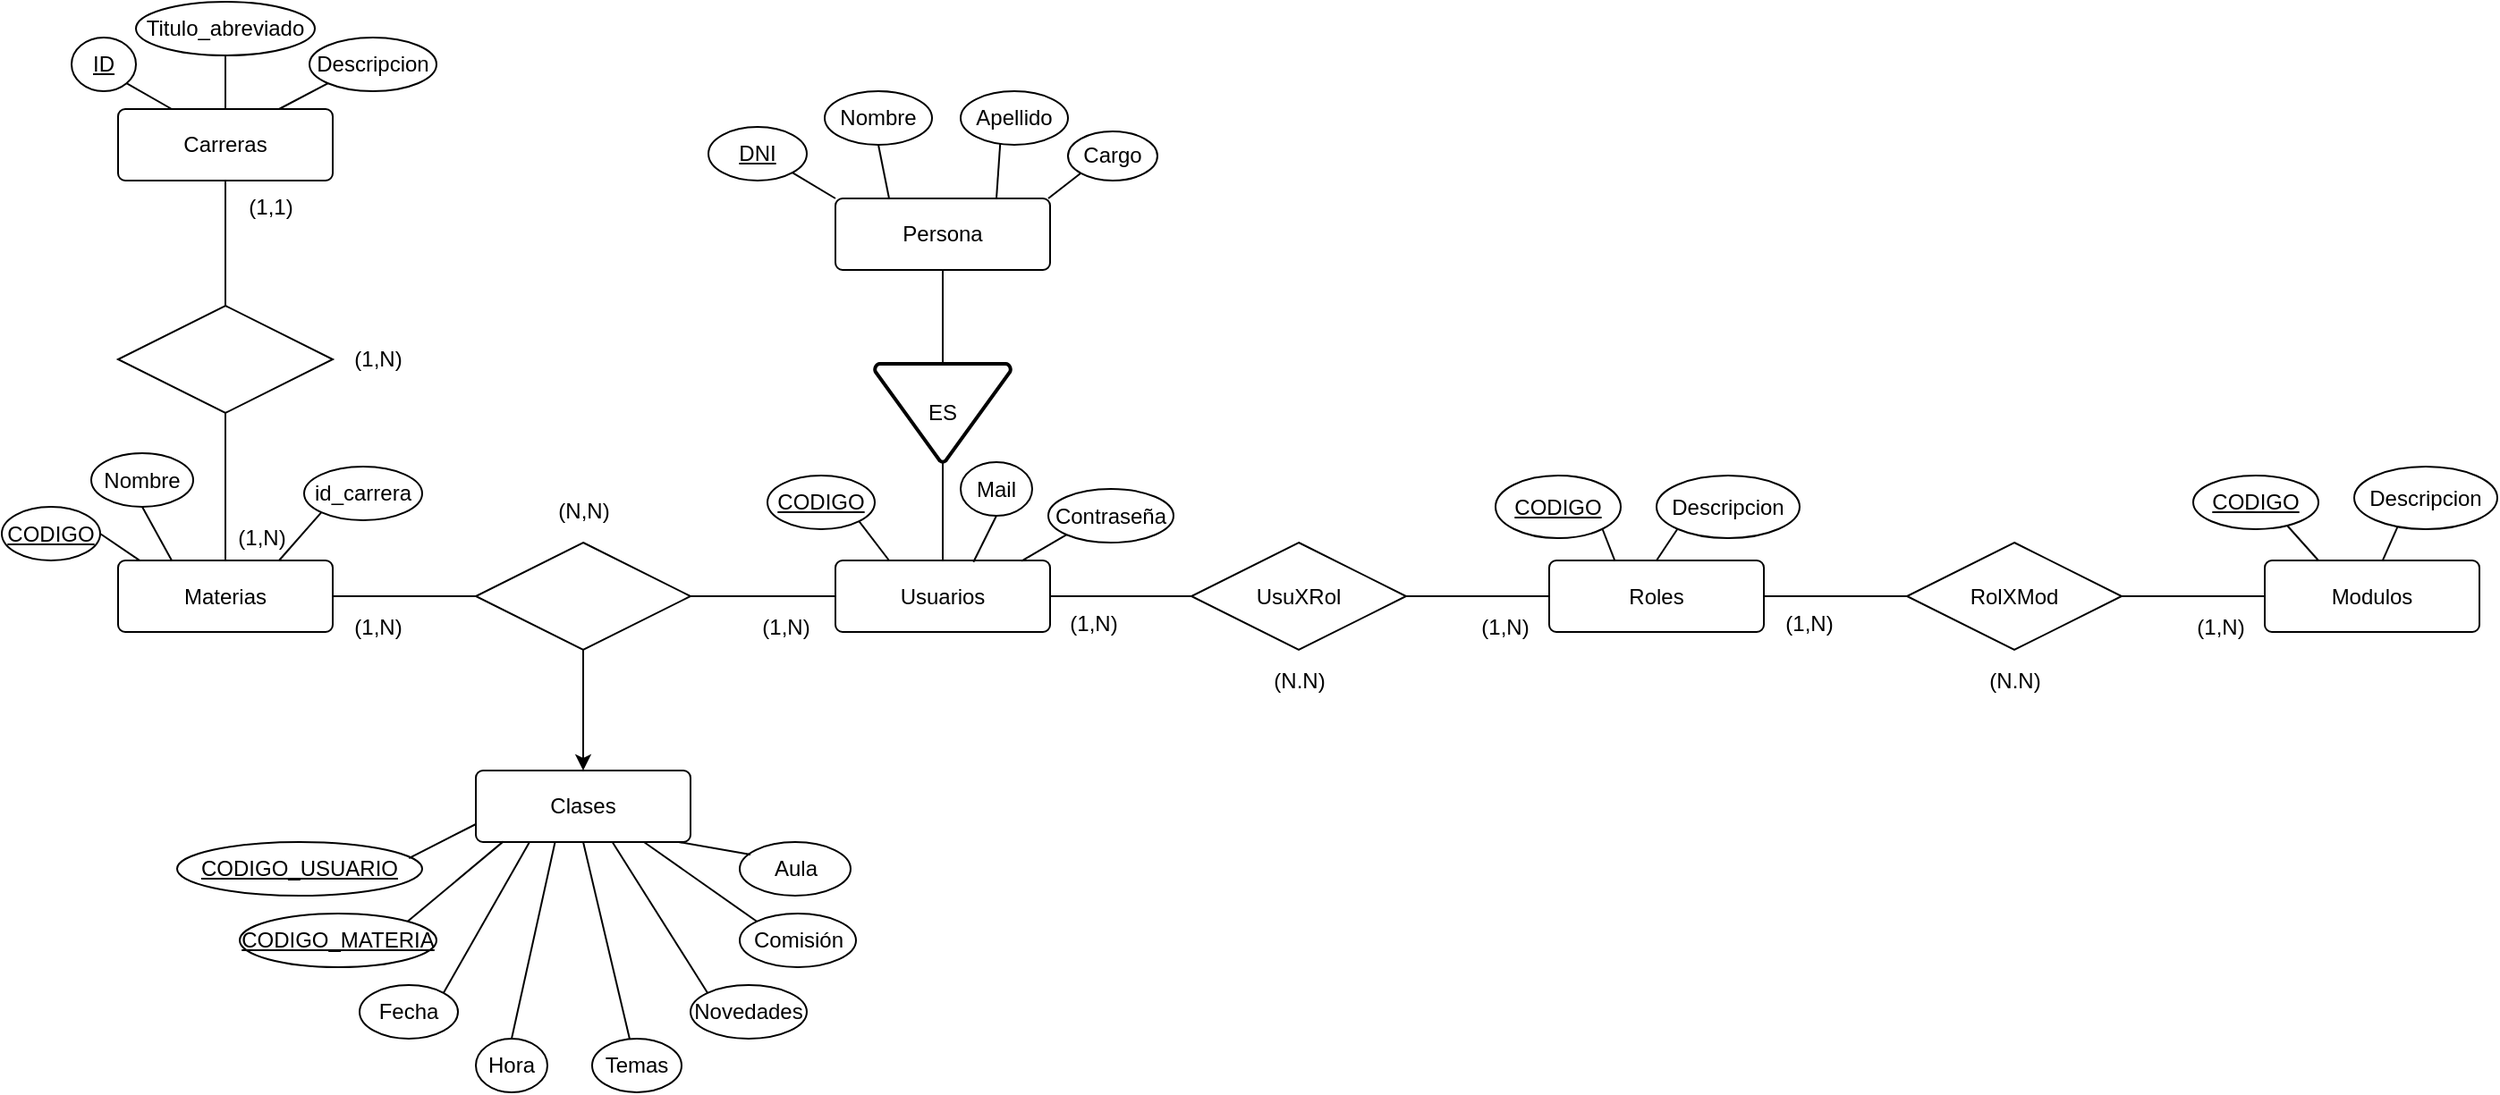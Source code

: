 <mxfile version="22.0.3" type="device">
  <diagram name="Página-1" id="dLSwd7cAOcYwAjb6rLxS">
    <mxGraphModel dx="1461" dy="622" grid="1" gridSize="10" guides="1" tooltips="1" connect="1" arrows="1" fold="1" page="1" pageScale="1" pageWidth="827" pageHeight="1169" math="0" shadow="0">
      <root>
        <mxCell id="0" />
        <mxCell id="1" parent="0" />
        <mxCell id="PMqnE4ja0fSdaOJwFotB-1" value="Materias" style="rounded=1;arcSize=10;whiteSpace=wrap;html=1;align=center;" parent="1" vertex="1">
          <mxGeometry x="185" y="572.5" width="120" height="40" as="geometry" />
        </mxCell>
        <mxCell id="PMqnE4ja0fSdaOJwFotB-2" value="Persona" style="rounded=1;arcSize=10;whiteSpace=wrap;html=1;align=center;" parent="1" vertex="1">
          <mxGeometry x="586" y="370" width="120" height="40" as="geometry" />
        </mxCell>
        <mxCell id="PMqnE4ja0fSdaOJwFotB-3" value="Usuarios" style="rounded=1;arcSize=10;whiteSpace=wrap;html=1;align=center;" parent="1" vertex="1">
          <mxGeometry x="586" y="572.5" width="120" height="40" as="geometry" />
        </mxCell>
        <mxCell id="PMqnE4ja0fSdaOJwFotB-4" value="UsuXRol" style="shape=rhombus;perimeter=rhombusPerimeter;whiteSpace=wrap;html=1;align=center;" parent="1" vertex="1">
          <mxGeometry x="785" y="562.5" width="120" height="60" as="geometry" />
        </mxCell>
        <mxCell id="PMqnE4ja0fSdaOJwFotB-9" value="" style="shape=rhombus;perimeter=rhombusPerimeter;whiteSpace=wrap;html=1;align=center;" parent="1" vertex="1">
          <mxGeometry x="185" y="430" width="120" height="60" as="geometry" />
        </mxCell>
        <mxCell id="PMqnE4ja0fSdaOJwFotB-12" value="Clases" style="rounded=1;arcSize=10;whiteSpace=wrap;html=1;align=center;" parent="1" vertex="1">
          <mxGeometry x="385" y="690" width="120" height="40" as="geometry" />
        </mxCell>
        <mxCell id="PMqnE4ja0fSdaOJwFotB-18" value="DNI" style="ellipse;whiteSpace=wrap;html=1;align=center;fontStyle=4;" parent="1" vertex="1">
          <mxGeometry x="515" y="330" width="55" height="30" as="geometry" />
        </mxCell>
        <mxCell id="PMqnE4ja0fSdaOJwFotB-23" value="CODIGO" style="ellipse;whiteSpace=wrap;html=1;align=center;fontStyle=4;" parent="1" vertex="1">
          <mxGeometry x="548" y="525" width="60" height="30" as="geometry" />
        </mxCell>
        <mxCell id="PMqnE4ja0fSdaOJwFotB-24" value="Nombre" style="ellipse;whiteSpace=wrap;html=1;align=center;" parent="1" vertex="1">
          <mxGeometry x="580" y="310" width="60" height="30" as="geometry" />
        </mxCell>
        <mxCell id="PMqnE4ja0fSdaOJwFotB-25" value="Apellido" style="ellipse;whiteSpace=wrap;html=1;align=center;" parent="1" vertex="1">
          <mxGeometry x="656" y="310" width="60" height="30" as="geometry" />
        </mxCell>
        <mxCell id="PMqnE4ja0fSdaOJwFotB-26" value="Mail" style="ellipse;whiteSpace=wrap;html=1;align=center;" parent="1" vertex="1">
          <mxGeometry x="656" y="517.5" width="40" height="30" as="geometry" />
        </mxCell>
        <mxCell id="PMqnE4ja0fSdaOJwFotB-27" value="Contraseña" style="ellipse;whiteSpace=wrap;html=1;align=center;" parent="1" vertex="1">
          <mxGeometry x="705" y="532.5" width="70" height="30" as="geometry" />
        </mxCell>
        <mxCell id="PMqnE4ja0fSdaOJwFotB-28" value="Nombre" style="ellipse;whiteSpace=wrap;html=1;align=center;" parent="1" vertex="1">
          <mxGeometry x="170" y="512.5" width="57" height="30" as="geometry" />
        </mxCell>
        <mxCell id="PMqnE4ja0fSdaOJwFotB-29" value="CODIGO" style="ellipse;whiteSpace=wrap;html=1;align=center;fontStyle=4;" parent="1" vertex="1">
          <mxGeometry x="120" y="542.5" width="55" height="30" as="geometry" />
        </mxCell>
        <mxCell id="PMqnE4ja0fSdaOJwFotB-30" value="id_carrera" style="ellipse;whiteSpace=wrap;html=1;align=center;" parent="1" vertex="1">
          <mxGeometry x="289" y="520" width="66" height="30" as="geometry" />
        </mxCell>
        <mxCell id="PMqnE4ja0fSdaOJwFotB-31" value="CODIGO_USUARIO" style="ellipse;whiteSpace=wrap;html=1;align=center;fontStyle=4;" parent="1" vertex="1">
          <mxGeometry x="218" y="730" width="137" height="30" as="geometry" />
        </mxCell>
        <mxCell id="PMqnE4ja0fSdaOJwFotB-32" value="CODIGO_MATERIA" style="ellipse;whiteSpace=wrap;html=1;align=center;fontStyle=4;" parent="1" vertex="1">
          <mxGeometry x="253" y="770" width="110" height="30" as="geometry" />
        </mxCell>
        <mxCell id="PMqnE4ja0fSdaOJwFotB-33" value="Fecha" style="ellipse;whiteSpace=wrap;html=1;align=center;" parent="1" vertex="1">
          <mxGeometry x="320" y="810" width="55" height="30" as="geometry" />
        </mxCell>
        <mxCell id="PMqnE4ja0fSdaOJwFotB-34" value="Hora" style="ellipse;whiteSpace=wrap;html=1;align=center;" parent="1" vertex="1">
          <mxGeometry x="385" y="840" width="40" height="30" as="geometry" />
        </mxCell>
        <mxCell id="PMqnE4ja0fSdaOJwFotB-35" value="Temas" style="ellipse;whiteSpace=wrap;html=1;align=center;" parent="1" vertex="1">
          <mxGeometry x="450" y="840" width="50" height="30" as="geometry" />
        </mxCell>
        <mxCell id="PMqnE4ja0fSdaOJwFotB-125" style="edgeStyle=orthogonalEdgeStyle;rounded=0;orthogonalLoop=1;jettySize=auto;html=1;exitX=0.5;exitY=1;exitDx=0;exitDy=0;entryX=0.5;entryY=0;entryDx=0;entryDy=0;" parent="1" source="PMqnE4ja0fSdaOJwFotB-56" target="PMqnE4ja0fSdaOJwFotB-12" edge="1">
          <mxGeometry relative="1" as="geometry" />
        </mxCell>
        <mxCell id="PMqnE4ja0fSdaOJwFotB-56" value="" style="shape=rhombus;perimeter=rhombusPerimeter;whiteSpace=wrap;html=1;align=center;" parent="1" vertex="1">
          <mxGeometry x="385" y="562.5" width="120" height="60" as="geometry" />
        </mxCell>
        <mxCell id="PMqnE4ja0fSdaOJwFotB-57" value="Carreras" style="rounded=1;arcSize=10;whiteSpace=wrap;html=1;align=center;" parent="1" vertex="1">
          <mxGeometry x="185" y="320" width="120" height="40" as="geometry" />
        </mxCell>
        <mxCell id="PMqnE4ja0fSdaOJwFotB-65" value="Cargo" style="ellipse;whiteSpace=wrap;html=1;align=center;" parent="1" vertex="1">
          <mxGeometry x="716" y="332.5" width="50" height="27.5" as="geometry" />
        </mxCell>
        <mxCell id="PMqnE4ja0fSdaOJwFotB-69" value="ID" style="ellipse;whiteSpace=wrap;html=1;align=center;fontStyle=4;" parent="1" vertex="1">
          <mxGeometry x="159" y="280" width="36" height="30" as="geometry" />
        </mxCell>
        <mxCell id="PMqnE4ja0fSdaOJwFotB-70" value="Titulo_abreviado" style="ellipse;whiteSpace=wrap;html=1;align=center;" parent="1" vertex="1">
          <mxGeometry x="195" y="260" width="100" height="30" as="geometry" />
        </mxCell>
        <mxCell id="PMqnE4ja0fSdaOJwFotB-71" value="Descripcion" style="ellipse;whiteSpace=wrap;html=1;align=center;" parent="1" vertex="1">
          <mxGeometry x="292" y="280" width="71" height="30" as="geometry" />
        </mxCell>
        <mxCell id="PMqnE4ja0fSdaOJwFotB-75" value="Comisión" style="ellipse;whiteSpace=wrap;html=1;align=center;" parent="1" vertex="1">
          <mxGeometry x="532.5" y="770" width="65" height="30" as="geometry" />
        </mxCell>
        <mxCell id="PMqnE4ja0fSdaOJwFotB-80" value="RolXMod" style="shape=rhombus;perimeter=rhombusPerimeter;whiteSpace=wrap;html=1;align=center;" parent="1" vertex="1">
          <mxGeometry x="1185" y="562.5" width="120" height="60" as="geometry" />
        </mxCell>
        <mxCell id="PMqnE4ja0fSdaOJwFotB-92" value="ES" style="strokeWidth=2;html=1;shape=mxgraph.flowchart.merge_or_storage;whiteSpace=wrap;" parent="1" vertex="1">
          <mxGeometry x="608" y="462.5" width="76" height="55" as="geometry" />
        </mxCell>
        <mxCell id="PMqnE4ja0fSdaOJwFotB-93" value="" style="endArrow=none;html=1;rounded=0;exitX=0.5;exitY=1;exitDx=0;exitDy=0;entryX=0.5;entryY=0;entryDx=0;entryDy=0;entryPerimeter=0;" parent="1" source="PMqnE4ja0fSdaOJwFotB-2" target="PMqnE4ja0fSdaOJwFotB-92" edge="1">
          <mxGeometry relative="1" as="geometry">
            <mxPoint x="735" y="490" as="sourcePoint" />
            <mxPoint x="895" y="490" as="targetPoint" />
          </mxGeometry>
        </mxCell>
        <mxCell id="PMqnE4ja0fSdaOJwFotB-94" value="" style="endArrow=none;html=1;rounded=0;exitX=0.5;exitY=1;exitDx=0;exitDy=0;entryX=0.5;entryY=0;entryDx=0;entryDy=0;exitPerimeter=0;" parent="1" source="PMqnE4ja0fSdaOJwFotB-92" target="PMqnE4ja0fSdaOJwFotB-3" edge="1">
          <mxGeometry relative="1" as="geometry">
            <mxPoint x="656" y="420" as="sourcePoint" />
            <mxPoint x="656" y="495" as="targetPoint" />
          </mxGeometry>
        </mxCell>
        <mxCell id="PMqnE4ja0fSdaOJwFotB-95" value="Roles" style="rounded=1;arcSize=10;whiteSpace=wrap;html=1;align=center;" parent="1" vertex="1">
          <mxGeometry x="985" y="572.5" width="120" height="40" as="geometry" />
        </mxCell>
        <mxCell id="PMqnE4ja0fSdaOJwFotB-96" value="" style="endArrow=none;html=1;rounded=0;exitX=1;exitY=0.5;exitDx=0;exitDy=0;entryX=0;entryY=0.5;entryDx=0;entryDy=0;" parent="1" source="PMqnE4ja0fSdaOJwFotB-3" target="PMqnE4ja0fSdaOJwFotB-4" edge="1">
          <mxGeometry relative="1" as="geometry">
            <mxPoint x="755" y="690" as="sourcePoint" />
            <mxPoint x="915" y="690" as="targetPoint" />
          </mxGeometry>
        </mxCell>
        <mxCell id="PMqnE4ja0fSdaOJwFotB-97" value="" style="endArrow=none;html=1;rounded=0;exitX=1;exitY=0.5;exitDx=0;exitDy=0;entryX=0;entryY=0.5;entryDx=0;entryDy=0;" parent="1" source="PMqnE4ja0fSdaOJwFotB-4" target="PMqnE4ja0fSdaOJwFotB-95" edge="1">
          <mxGeometry relative="1" as="geometry">
            <mxPoint x="716" y="603" as="sourcePoint" />
            <mxPoint x="875" y="603" as="targetPoint" />
          </mxGeometry>
        </mxCell>
        <mxCell id="PMqnE4ja0fSdaOJwFotB-98" value="(1,N)" style="text;html=1;align=center;verticalAlign=middle;resizable=0;points=[];autosize=1;strokeColor=none;fillColor=none;" parent="1" vertex="1">
          <mxGeometry x="705" y="592.5" width="50" height="30" as="geometry" />
        </mxCell>
        <mxCell id="PMqnE4ja0fSdaOJwFotB-99" value="(1,N)" style="text;html=1;align=center;verticalAlign=middle;resizable=0;points=[];autosize=1;strokeColor=none;fillColor=none;" parent="1" vertex="1">
          <mxGeometry x="935" y="595" width="50" height="30" as="geometry" />
        </mxCell>
        <mxCell id="PMqnE4ja0fSdaOJwFotB-100" value="(N.N)" style="text;html=1;align=center;verticalAlign=middle;resizable=0;points=[];autosize=1;strokeColor=none;fillColor=none;" parent="1" vertex="1">
          <mxGeometry x="820" y="625" width="50" height="30" as="geometry" />
        </mxCell>
        <mxCell id="PMqnE4ja0fSdaOJwFotB-101" value="CODIGO" style="ellipse;whiteSpace=wrap;html=1;align=center;fontStyle=4;" parent="1" vertex="1">
          <mxGeometry x="955" y="525" width="70" height="35" as="geometry" />
        </mxCell>
        <mxCell id="PMqnE4ja0fSdaOJwFotB-102" value="Descripcion" style="ellipse;whiteSpace=wrap;html=1;align=center;" parent="1" vertex="1">
          <mxGeometry x="1045" y="525" width="80" height="35" as="geometry" />
        </mxCell>
        <mxCell id="PMqnE4ja0fSdaOJwFotB-103" value="Modulos" style="rounded=1;arcSize=10;whiteSpace=wrap;html=1;align=center;" parent="1" vertex="1">
          <mxGeometry x="1385" y="572.5" width="120" height="40" as="geometry" />
        </mxCell>
        <mxCell id="PMqnE4ja0fSdaOJwFotB-104" value="" style="endArrow=none;html=1;rounded=0;exitX=1;exitY=0.5;exitDx=0;exitDy=0;entryX=0;entryY=0.5;entryDx=0;entryDy=0;" parent="1" source="PMqnE4ja0fSdaOJwFotB-95" target="PMqnE4ja0fSdaOJwFotB-80" edge="1">
          <mxGeometry relative="1" as="geometry">
            <mxPoint x="915" y="603" as="sourcePoint" />
            <mxPoint x="995" y="603" as="targetPoint" />
          </mxGeometry>
        </mxCell>
        <mxCell id="PMqnE4ja0fSdaOJwFotB-105" value="" style="endArrow=none;html=1;rounded=0;exitX=1;exitY=0.5;exitDx=0;exitDy=0;entryX=0;entryY=0.5;entryDx=0;entryDy=0;" parent="1" source="PMqnE4ja0fSdaOJwFotB-80" target="PMqnE4ja0fSdaOJwFotB-103" edge="1">
          <mxGeometry relative="1" as="geometry">
            <mxPoint x="1115" y="603" as="sourcePoint" />
            <mxPoint x="1195" y="603" as="targetPoint" />
          </mxGeometry>
        </mxCell>
        <mxCell id="PMqnE4ja0fSdaOJwFotB-106" value="(1,N)" style="text;html=1;align=center;verticalAlign=middle;resizable=0;points=[];autosize=1;strokeColor=none;fillColor=none;" parent="1" vertex="1">
          <mxGeometry x="1105" y="592.5" width="50" height="30" as="geometry" />
        </mxCell>
        <mxCell id="PMqnE4ja0fSdaOJwFotB-107" value="(1,N)" style="text;html=1;align=center;verticalAlign=middle;resizable=0;points=[];autosize=1;strokeColor=none;fillColor=none;" parent="1" vertex="1">
          <mxGeometry x="1335" y="595" width="50" height="30" as="geometry" />
        </mxCell>
        <mxCell id="PMqnE4ja0fSdaOJwFotB-108" value="(N.N)" style="text;html=1;align=center;verticalAlign=middle;resizable=0;points=[];autosize=1;strokeColor=none;fillColor=none;" parent="1" vertex="1">
          <mxGeometry x="1220" y="625" width="50" height="30" as="geometry" />
        </mxCell>
        <mxCell id="PMqnE4ja0fSdaOJwFotB-109" value="CODIGO" style="ellipse;whiteSpace=wrap;html=1;align=center;fontStyle=4;" parent="1" vertex="1">
          <mxGeometry x="1345" y="525" width="70" height="30" as="geometry" />
        </mxCell>
        <mxCell id="PMqnE4ja0fSdaOJwFotB-110" value="Descripcion" style="ellipse;whiteSpace=wrap;html=1;align=center;" parent="1" vertex="1">
          <mxGeometry x="1435" y="520" width="80" height="35" as="geometry" />
        </mxCell>
        <mxCell id="PMqnE4ja0fSdaOJwFotB-118" value="" style="endArrow=none;html=1;rounded=0;exitX=0;exitY=0.5;exitDx=0;exitDy=0;entryX=1;entryY=0.5;entryDx=0;entryDy=0;" parent="1" source="PMqnE4ja0fSdaOJwFotB-3" target="PMqnE4ja0fSdaOJwFotB-56" edge="1">
          <mxGeometry relative="1" as="geometry">
            <mxPoint x="656" y="527" as="sourcePoint" />
            <mxPoint x="656" y="582" as="targetPoint" />
          </mxGeometry>
        </mxCell>
        <mxCell id="PMqnE4ja0fSdaOJwFotB-119" value="" style="endArrow=none;html=1;rounded=0;entryX=1;entryY=0.5;entryDx=0;entryDy=0;exitX=0;exitY=0.5;exitDx=0;exitDy=0;" parent="1" source="PMqnE4ja0fSdaOJwFotB-56" target="PMqnE4ja0fSdaOJwFotB-1" edge="1">
          <mxGeometry relative="1" as="geometry">
            <mxPoint x="385" y="640" as="sourcePoint" />
            <mxPoint x="515" y="602" as="targetPoint" />
          </mxGeometry>
        </mxCell>
        <mxCell id="PMqnE4ja0fSdaOJwFotB-126" value="" style="endArrow=none;html=1;rounded=0;exitX=1;exitY=0.5;exitDx=0;exitDy=0;entryX=0.103;entryY=0.004;entryDx=0;entryDy=0;entryPerimeter=0;" parent="1" source="PMqnE4ja0fSdaOJwFotB-29" target="PMqnE4ja0fSdaOJwFotB-1" edge="1">
          <mxGeometry relative="1" as="geometry">
            <mxPoint x="185" y="670" as="sourcePoint" />
            <mxPoint x="345" y="670" as="targetPoint" />
          </mxGeometry>
        </mxCell>
        <mxCell id="PMqnE4ja0fSdaOJwFotB-127" value="" style="endArrow=none;html=1;rounded=0;exitX=0.5;exitY=1;exitDx=0;exitDy=0;entryX=0.25;entryY=0;entryDx=0;entryDy=0;" parent="1" source="PMqnE4ja0fSdaOJwFotB-28" target="PMqnE4ja0fSdaOJwFotB-1" edge="1">
          <mxGeometry relative="1" as="geometry">
            <mxPoint x="185" y="568" as="sourcePoint" />
            <mxPoint x="198" y="584" as="targetPoint" />
          </mxGeometry>
        </mxCell>
        <mxCell id="PMqnE4ja0fSdaOJwFotB-128" value="" style="endArrow=none;html=1;rounded=0;exitX=0;exitY=1;exitDx=0;exitDy=0;entryX=0.75;entryY=0;entryDx=0;entryDy=0;" parent="1" source="PMqnE4ja0fSdaOJwFotB-30" target="PMqnE4ja0fSdaOJwFotB-1" edge="1">
          <mxGeometry relative="1" as="geometry">
            <mxPoint x="224" y="548" as="sourcePoint" />
            <mxPoint x="225" y="583" as="targetPoint" />
          </mxGeometry>
        </mxCell>
        <mxCell id="PMqnE4ja0fSdaOJwFotB-130" value="" style="endArrow=none;html=1;rounded=0;exitX=1;exitY=1;exitDx=0;exitDy=0;entryX=0.25;entryY=0;entryDx=0;entryDy=0;" parent="1" source="PMqnE4ja0fSdaOJwFotB-69" target="PMqnE4ja0fSdaOJwFotB-57" edge="1">
          <mxGeometry relative="1" as="geometry">
            <mxPoint x="195" y="290" as="sourcePoint" />
            <mxPoint x="355" y="290" as="targetPoint" />
          </mxGeometry>
        </mxCell>
        <mxCell id="PMqnE4ja0fSdaOJwFotB-131" value="" style="endArrow=none;html=1;rounded=0;exitX=0.5;exitY=1;exitDx=0;exitDy=0;entryX=0.5;entryY=0;entryDx=0;entryDy=0;" parent="1" source="PMqnE4ja0fSdaOJwFotB-70" target="PMqnE4ja0fSdaOJwFotB-57" edge="1">
          <mxGeometry relative="1" as="geometry">
            <mxPoint x="190" y="316" as="sourcePoint" />
            <mxPoint x="201" y="331" as="targetPoint" />
          </mxGeometry>
        </mxCell>
        <mxCell id="PMqnE4ja0fSdaOJwFotB-132" value="" style="endArrow=none;html=1;rounded=0;exitX=0;exitY=1;exitDx=0;exitDy=0;entryX=0.75;entryY=0;entryDx=0;entryDy=0;" parent="1" source="PMqnE4ja0fSdaOJwFotB-71" target="PMqnE4ja0fSdaOJwFotB-57" edge="1">
          <mxGeometry relative="1" as="geometry">
            <mxPoint x="297.769" y="301.99" as="sourcePoint" />
            <mxPoint x="255" y="330" as="targetPoint" />
          </mxGeometry>
        </mxCell>
        <mxCell id="PMqnE4ja0fSdaOJwFotB-133" value="" style="endArrow=none;html=1;rounded=0;exitX=0.5;exitY=1;exitDx=0;exitDy=0;entryX=0.5;entryY=0;entryDx=0;entryDy=0;" parent="1" source="PMqnE4ja0fSdaOJwFotB-57" target="PMqnE4ja0fSdaOJwFotB-9" edge="1">
          <mxGeometry relative="1" as="geometry">
            <mxPoint x="205" y="390" as="sourcePoint" />
            <mxPoint x="365" y="390" as="targetPoint" />
          </mxGeometry>
        </mxCell>
        <mxCell id="PMqnE4ja0fSdaOJwFotB-134" value="" style="endArrow=none;html=1;rounded=0;exitX=0.5;exitY=1;exitDx=0;exitDy=0;entryX=0.5;entryY=0;entryDx=0;entryDy=0;" parent="1" source="PMqnE4ja0fSdaOJwFotB-9" target="PMqnE4ja0fSdaOJwFotB-1" edge="1">
          <mxGeometry relative="1" as="geometry">
            <mxPoint x="255" y="320" as="sourcePoint" />
            <mxPoint x="255" y="420" as="targetPoint" />
          </mxGeometry>
        </mxCell>
        <mxCell id="PMqnE4ja0fSdaOJwFotB-136" value="" style="endArrow=none;html=1;rounded=0;exitX=1;exitY=1;exitDx=0;exitDy=0;entryX=0;entryY=0;entryDx=0;entryDy=0;" parent="1" source="PMqnE4ja0fSdaOJwFotB-18" target="PMqnE4ja0fSdaOJwFotB-2" edge="1">
          <mxGeometry relative="1" as="geometry">
            <mxPoint x="595" y="360" as="sourcePoint" />
            <mxPoint x="755" y="360" as="targetPoint" />
          </mxGeometry>
        </mxCell>
        <mxCell id="PMqnE4ja0fSdaOJwFotB-137" value="" style="endArrow=none;html=1;rounded=0;exitX=0.5;exitY=1;exitDx=0;exitDy=0;entryX=0.25;entryY=0;entryDx=0;entryDy=0;" parent="1" source="PMqnE4ja0fSdaOJwFotB-24" target="PMqnE4ja0fSdaOJwFotB-2" edge="1">
          <mxGeometry relative="1" as="geometry">
            <mxPoint x="572" y="366" as="sourcePoint" />
            <mxPoint x="596" y="380" as="targetPoint" />
          </mxGeometry>
        </mxCell>
        <mxCell id="PMqnE4ja0fSdaOJwFotB-138" value="" style="endArrow=none;html=1;rounded=0;exitX=0.369;exitY=0.967;exitDx=0;exitDy=0;entryX=0.75;entryY=0;entryDx=0;entryDy=0;exitPerimeter=0;" parent="1" source="PMqnE4ja0fSdaOJwFotB-25" target="PMqnE4ja0fSdaOJwFotB-2" edge="1">
          <mxGeometry relative="1" as="geometry">
            <mxPoint x="615" y="340" as="sourcePoint" />
            <mxPoint x="626" y="380" as="targetPoint" />
          </mxGeometry>
        </mxCell>
        <mxCell id="PMqnE4ja0fSdaOJwFotB-139" value="" style="endArrow=none;html=1;rounded=0;exitX=0;exitY=1;exitDx=0;exitDy=0;" parent="1" source="PMqnE4ja0fSdaOJwFotB-65" edge="1">
          <mxGeometry relative="1" as="geometry">
            <mxPoint x="695" y="336" as="sourcePoint" />
            <mxPoint x="705" y="370" as="targetPoint" />
          </mxGeometry>
        </mxCell>
        <mxCell id="PMqnE4ja0fSdaOJwFotB-142" value="" style="endArrow=none;html=1;rounded=0;exitX=1;exitY=1;exitDx=0;exitDy=0;entryX=0.25;entryY=0;entryDx=0;entryDy=0;" parent="1" source="PMqnE4ja0fSdaOJwFotB-23" target="PMqnE4ja0fSdaOJwFotB-3" edge="1">
          <mxGeometry relative="1" as="geometry">
            <mxPoint x="655" y="550" as="sourcePoint" />
            <mxPoint x="615" y="570" as="targetPoint" />
          </mxGeometry>
        </mxCell>
        <mxCell id="PMqnE4ja0fSdaOJwFotB-143" value="" style="endArrow=none;html=1;rounded=0;exitX=0.5;exitY=1;exitDx=0;exitDy=0;entryX=0.643;entryY=0.022;entryDx=0;entryDy=0;entryPerimeter=0;" parent="1" source="PMqnE4ja0fSdaOJwFotB-26" target="PMqnE4ja0fSdaOJwFotB-3" edge="1">
          <mxGeometry relative="1" as="geometry">
            <mxPoint x="606" y="561" as="sourcePoint" />
            <mxPoint x="626" y="583" as="targetPoint" />
          </mxGeometry>
        </mxCell>
        <mxCell id="PMqnE4ja0fSdaOJwFotB-144" value="" style="endArrow=none;html=1;rounded=0;exitX=0;exitY=1;exitDx=0;exitDy=0;entryX=0.867;entryY=0.008;entryDx=0;entryDy=0;entryPerimeter=0;" parent="1" source="PMqnE4ja0fSdaOJwFotB-27" target="PMqnE4ja0fSdaOJwFotB-3" edge="1">
          <mxGeometry relative="1" as="geometry">
            <mxPoint x="682" y="541" as="sourcePoint" />
            <mxPoint x="673" y="583" as="targetPoint" />
          </mxGeometry>
        </mxCell>
        <mxCell id="PMqnE4ja0fSdaOJwFotB-147" value="" style="endArrow=none;html=1;rounded=0;exitX=1;exitY=1;exitDx=0;exitDy=0;entryX=0.306;entryY=0.004;entryDx=0;entryDy=0;entryPerimeter=0;" parent="1" source="PMqnE4ja0fSdaOJwFotB-101" target="PMqnE4ja0fSdaOJwFotB-95" edge="1">
          <mxGeometry relative="1" as="geometry">
            <mxPoint x="1025" y="560" as="sourcePoint" />
            <mxPoint x="1185" y="560" as="targetPoint" />
          </mxGeometry>
        </mxCell>
        <mxCell id="PMqnE4ja0fSdaOJwFotB-148" value="" style="endArrow=none;html=1;rounded=0;exitX=0;exitY=1;exitDx=0;exitDy=0;entryX=0.5;entryY=0;entryDx=0;entryDy=0;" parent="1" source="PMqnE4ja0fSdaOJwFotB-102" target="PMqnE4ja0fSdaOJwFotB-95" edge="1">
          <mxGeometry relative="1" as="geometry">
            <mxPoint x="1018" y="569" as="sourcePoint" />
            <mxPoint x="1032" y="583" as="targetPoint" />
          </mxGeometry>
        </mxCell>
        <mxCell id="PMqnE4ja0fSdaOJwFotB-149" value="" style="endArrow=none;html=1;rounded=0;exitX=0.754;exitY=0.942;exitDx=0;exitDy=0;exitPerimeter=0;entryX=0.25;entryY=0;entryDx=0;entryDy=0;" parent="1" source="PMqnE4ja0fSdaOJwFotB-109" target="PMqnE4ja0fSdaOJwFotB-103" edge="1">
          <mxGeometry relative="1" as="geometry">
            <mxPoint x="1415" y="560" as="sourcePoint" />
            <mxPoint x="1575" y="560" as="targetPoint" />
          </mxGeometry>
        </mxCell>
        <mxCell id="PMqnE4ja0fSdaOJwFotB-150" value="" style="endArrow=none;html=1;rounded=0;exitX=0.303;exitY=0.963;exitDx=0;exitDy=0;exitPerimeter=0;entryX=0.549;entryY=0.001;entryDx=0;entryDy=0;entryPerimeter=0;" parent="1" source="PMqnE4ja0fSdaOJwFotB-110" target="PMqnE4ja0fSdaOJwFotB-103" edge="1">
          <mxGeometry relative="1" as="geometry">
            <mxPoint x="1408" y="563" as="sourcePoint" />
            <mxPoint x="1425" y="583" as="targetPoint" />
          </mxGeometry>
        </mxCell>
        <mxCell id="PMqnE4ja0fSdaOJwFotB-151" value="" style="endArrow=none;html=1;rounded=0;exitX=0.946;exitY=0.302;exitDx=0;exitDy=0;exitPerimeter=0;entryX=0;entryY=0.75;entryDx=0;entryDy=0;" parent="1" source="PMqnE4ja0fSdaOJwFotB-31" target="PMqnE4ja0fSdaOJwFotB-12" edge="1">
          <mxGeometry relative="1" as="geometry">
            <mxPoint x="395" y="750" as="sourcePoint" />
            <mxPoint x="555" y="750" as="targetPoint" />
          </mxGeometry>
        </mxCell>
        <mxCell id="PMqnE4ja0fSdaOJwFotB-152" value="" style="endArrow=none;html=1;rounded=0;exitX=1;exitY=0;exitDx=0;exitDy=0;entryX=0.128;entryY=0.992;entryDx=0;entryDy=0;entryPerimeter=0;" parent="1" source="PMqnE4ja0fSdaOJwFotB-32" target="PMqnE4ja0fSdaOJwFotB-12" edge="1">
          <mxGeometry relative="1" as="geometry">
            <mxPoint x="389" y="749" as="sourcePoint" />
            <mxPoint x="412" y="740" as="targetPoint" />
          </mxGeometry>
        </mxCell>
        <mxCell id="PMqnE4ja0fSdaOJwFotB-153" value="" style="endArrow=none;html=1;rounded=0;exitX=1;exitY=0;exitDx=0;exitDy=0;entryX=0.25;entryY=1;entryDx=0;entryDy=0;" parent="1" source="PMqnE4ja0fSdaOJwFotB-33" target="PMqnE4ja0fSdaOJwFotB-12" edge="1">
          <mxGeometry relative="1" as="geometry">
            <mxPoint x="398" y="784" as="sourcePoint" />
            <mxPoint x="425" y="740" as="targetPoint" />
          </mxGeometry>
        </mxCell>
        <mxCell id="PMqnE4ja0fSdaOJwFotB-154" value="" style="endArrow=none;html=1;rounded=0;exitX=0.5;exitY=0;exitDx=0;exitDy=0;entryX=0.369;entryY=1;entryDx=0;entryDy=0;entryPerimeter=0;" parent="1" source="PMqnE4ja0fSdaOJwFotB-34" target="PMqnE4ja0fSdaOJwFotB-12" edge="1">
          <mxGeometry relative="1" as="geometry">
            <mxPoint x="420" y="824" as="sourcePoint" />
            <mxPoint x="442" y="740" as="targetPoint" />
          </mxGeometry>
        </mxCell>
        <mxCell id="PMqnE4ja0fSdaOJwFotB-155" value="" style="endArrow=none;html=1;rounded=0;exitX=0.419;exitY=0;exitDx=0;exitDy=0;entryX=0.5;entryY=1;entryDx=0;entryDy=0;exitPerimeter=0;" parent="1" source="PMqnE4ja0fSdaOJwFotB-35" target="PMqnE4ja0fSdaOJwFotB-12" edge="1">
          <mxGeometry relative="1" as="geometry">
            <mxPoint x="445" y="840" as="sourcePoint" />
            <mxPoint x="455" y="740" as="targetPoint" />
          </mxGeometry>
        </mxCell>
        <mxCell id="PMqnE4ja0fSdaOJwFotB-156" value="" style="endArrow=none;html=1;rounded=0;exitX=0;exitY=0;exitDx=0;exitDy=0;entryX=0.636;entryY=1;entryDx=0;entryDy=0;entryPerimeter=0;" parent="1" source="Pf_q79F2jRF7PTQDFsld-1" target="PMqnE4ja0fSdaOJwFotB-12" edge="1">
          <mxGeometry relative="1" as="geometry">
            <mxPoint x="508.787" y="814.393" as="sourcePoint" />
            <mxPoint x="470" y="740" as="targetPoint" />
          </mxGeometry>
        </mxCell>
        <mxCell id="PMqnE4ja0fSdaOJwFotB-157" value="" style="endArrow=none;html=1;rounded=0;exitX=0;exitY=0;exitDx=0;exitDy=0;entryX=0.783;entryY=1;entryDx=0;entryDy=0;entryPerimeter=0;" parent="1" source="PMqnE4ja0fSdaOJwFotB-75" target="PMqnE4ja0fSdaOJwFotB-12" edge="1">
          <mxGeometry relative="1" as="geometry">
            <mxPoint x="504" y="794" as="sourcePoint" />
            <mxPoint x="485" y="740" as="targetPoint" />
          </mxGeometry>
        </mxCell>
        <mxCell id="PMqnE4ja0fSdaOJwFotB-158" value="(1,N)" style="text;html=1;align=center;verticalAlign=middle;resizable=0;points=[];autosize=1;strokeColor=none;fillColor=none;" parent="1" vertex="1">
          <mxGeometry x="305" y="595" width="50" height="30" as="geometry" />
        </mxCell>
        <mxCell id="PMqnE4ja0fSdaOJwFotB-159" value="(1,N)" style="text;html=1;align=center;verticalAlign=middle;resizable=0;points=[];autosize=1;strokeColor=none;fillColor=none;" parent="1" vertex="1">
          <mxGeometry x="532.5" y="595" width="50" height="30" as="geometry" />
        </mxCell>
        <mxCell id="PMqnE4ja0fSdaOJwFotB-160" value="(N,N)" style="text;html=1;align=center;verticalAlign=middle;resizable=0;points=[];autosize=1;strokeColor=none;fillColor=none;" parent="1" vertex="1">
          <mxGeometry x="420" y="530" width="50" height="30" as="geometry" />
        </mxCell>
        <mxCell id="PMqnE4ja0fSdaOJwFotB-161" value="(1,1)" style="text;html=1;align=center;verticalAlign=middle;resizable=0;points=[];autosize=1;strokeColor=none;fillColor=none;" parent="1" vertex="1">
          <mxGeometry x="245" y="360" width="50" height="30" as="geometry" />
        </mxCell>
        <mxCell id="PMqnE4ja0fSdaOJwFotB-162" value="(1,N)" style="text;html=1;align=center;verticalAlign=middle;resizable=0;points=[];autosize=1;strokeColor=none;fillColor=none;" parent="1" vertex="1">
          <mxGeometry x="240" y="545" width="50" height="30" as="geometry" />
        </mxCell>
        <mxCell id="PMqnE4ja0fSdaOJwFotB-163" value="(1,N)" style="text;html=1;align=center;verticalAlign=middle;resizable=0;points=[];autosize=1;strokeColor=none;fillColor=none;" parent="1" vertex="1">
          <mxGeometry x="305" y="445" width="50" height="30" as="geometry" />
        </mxCell>
        <mxCell id="PMqnE4ja0fSdaOJwFotB-165" value="Aula" style="ellipse;whiteSpace=wrap;html=1;align=center;" parent="1" vertex="1">
          <mxGeometry x="532.5" y="730" width="62" height="30" as="geometry" />
        </mxCell>
        <mxCell id="PMqnE4ja0fSdaOJwFotB-166" value="" style="endArrow=none;html=1;rounded=0;exitX=0.097;exitY=0.233;exitDx=0;exitDy=0;entryX=0.944;entryY=1;entryDx=0;entryDy=0;entryPerimeter=0;exitPerimeter=0;" parent="1" source="PMqnE4ja0fSdaOJwFotB-165" target="PMqnE4ja0fSdaOJwFotB-12" edge="1">
          <mxGeometry relative="1" as="geometry">
            <mxPoint x="524" y="754" as="sourcePoint" />
            <mxPoint x="502" y="740" as="targetPoint" />
          </mxGeometry>
        </mxCell>
        <mxCell id="Pf_q79F2jRF7PTQDFsld-1" value="Novedades" style="ellipse;whiteSpace=wrap;html=1;align=center;" parent="1" vertex="1">
          <mxGeometry x="505" y="810" width="65" height="30" as="geometry" />
        </mxCell>
      </root>
    </mxGraphModel>
  </diagram>
</mxfile>
